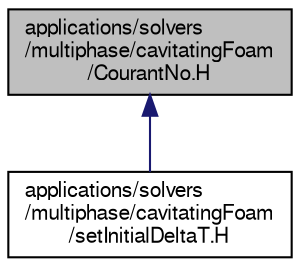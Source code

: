 digraph "applications/solvers/multiphase/cavitatingFoam/CourantNo.H"
{
  bgcolor="transparent";
  edge [fontname="FreeSans",fontsize="10",labelfontname="FreeSans",labelfontsize="10"];
  node [fontname="FreeSans",fontsize="10",shape=record];
  Node1 [label="applications/solvers\l/multiphase/cavitatingFoam\l/CourantNo.H",height=0.2,width=0.4,color="black", fillcolor="grey75", style="filled", fontcolor="black"];
  Node1 -> Node2 [dir="back",color="midnightblue",fontsize="10",style="solid",fontname="FreeSans"];
  Node2 [label="applications/solvers\l/multiphase/cavitatingFoam\l/setInitialDeltaT.H",height=0.2,width=0.4,color="black",URL="$a39323.html",tooltip="Set the initial timestep corresponding to the timestep adjustment algorithm in setDeltaT. "];
}

